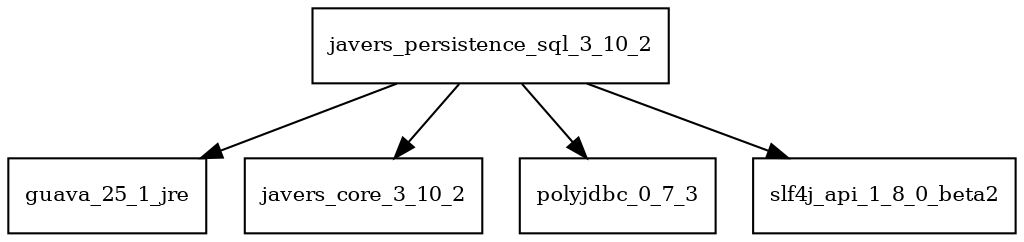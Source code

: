 digraph javers_persistence_sql_3_10_2_dependencies {
  node [shape = box, fontsize=10.0];
  javers_persistence_sql_3_10_2 -> guava_25_1_jre;
  javers_persistence_sql_3_10_2 -> javers_core_3_10_2;
  javers_persistence_sql_3_10_2 -> polyjdbc_0_7_3;
  javers_persistence_sql_3_10_2 -> slf4j_api_1_8_0_beta2;
}
